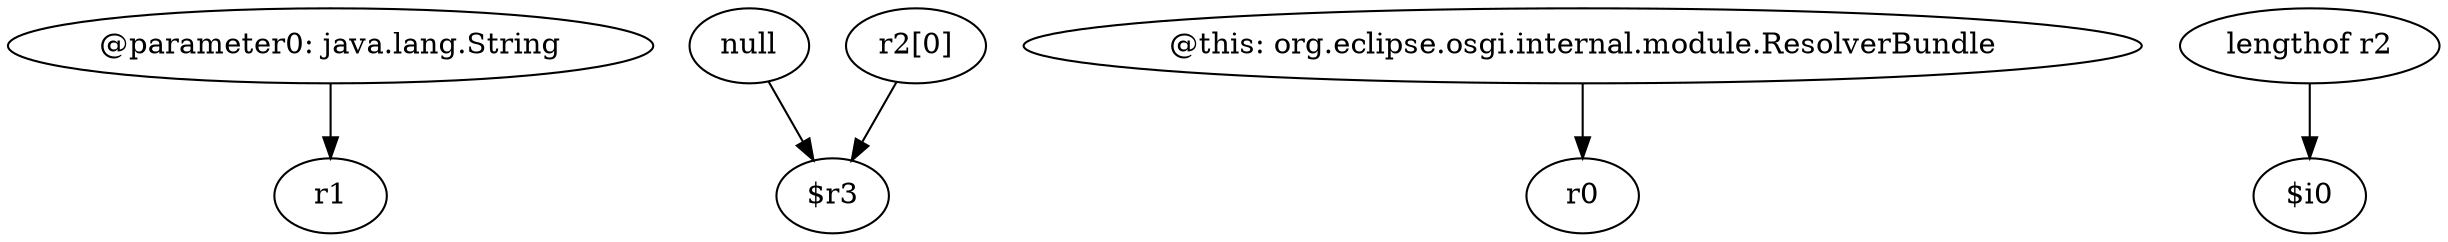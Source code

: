 digraph g {
0[label="@parameter0: java.lang.String"]
1[label="r1"]
0->1[label=""]
2[label="null"]
3[label="$r3"]
2->3[label=""]
4[label="r2[0]"]
4->3[label=""]
5[label="@this: org.eclipse.osgi.internal.module.ResolverBundle"]
6[label="r0"]
5->6[label=""]
7[label="lengthof r2"]
8[label="$i0"]
7->8[label=""]
}